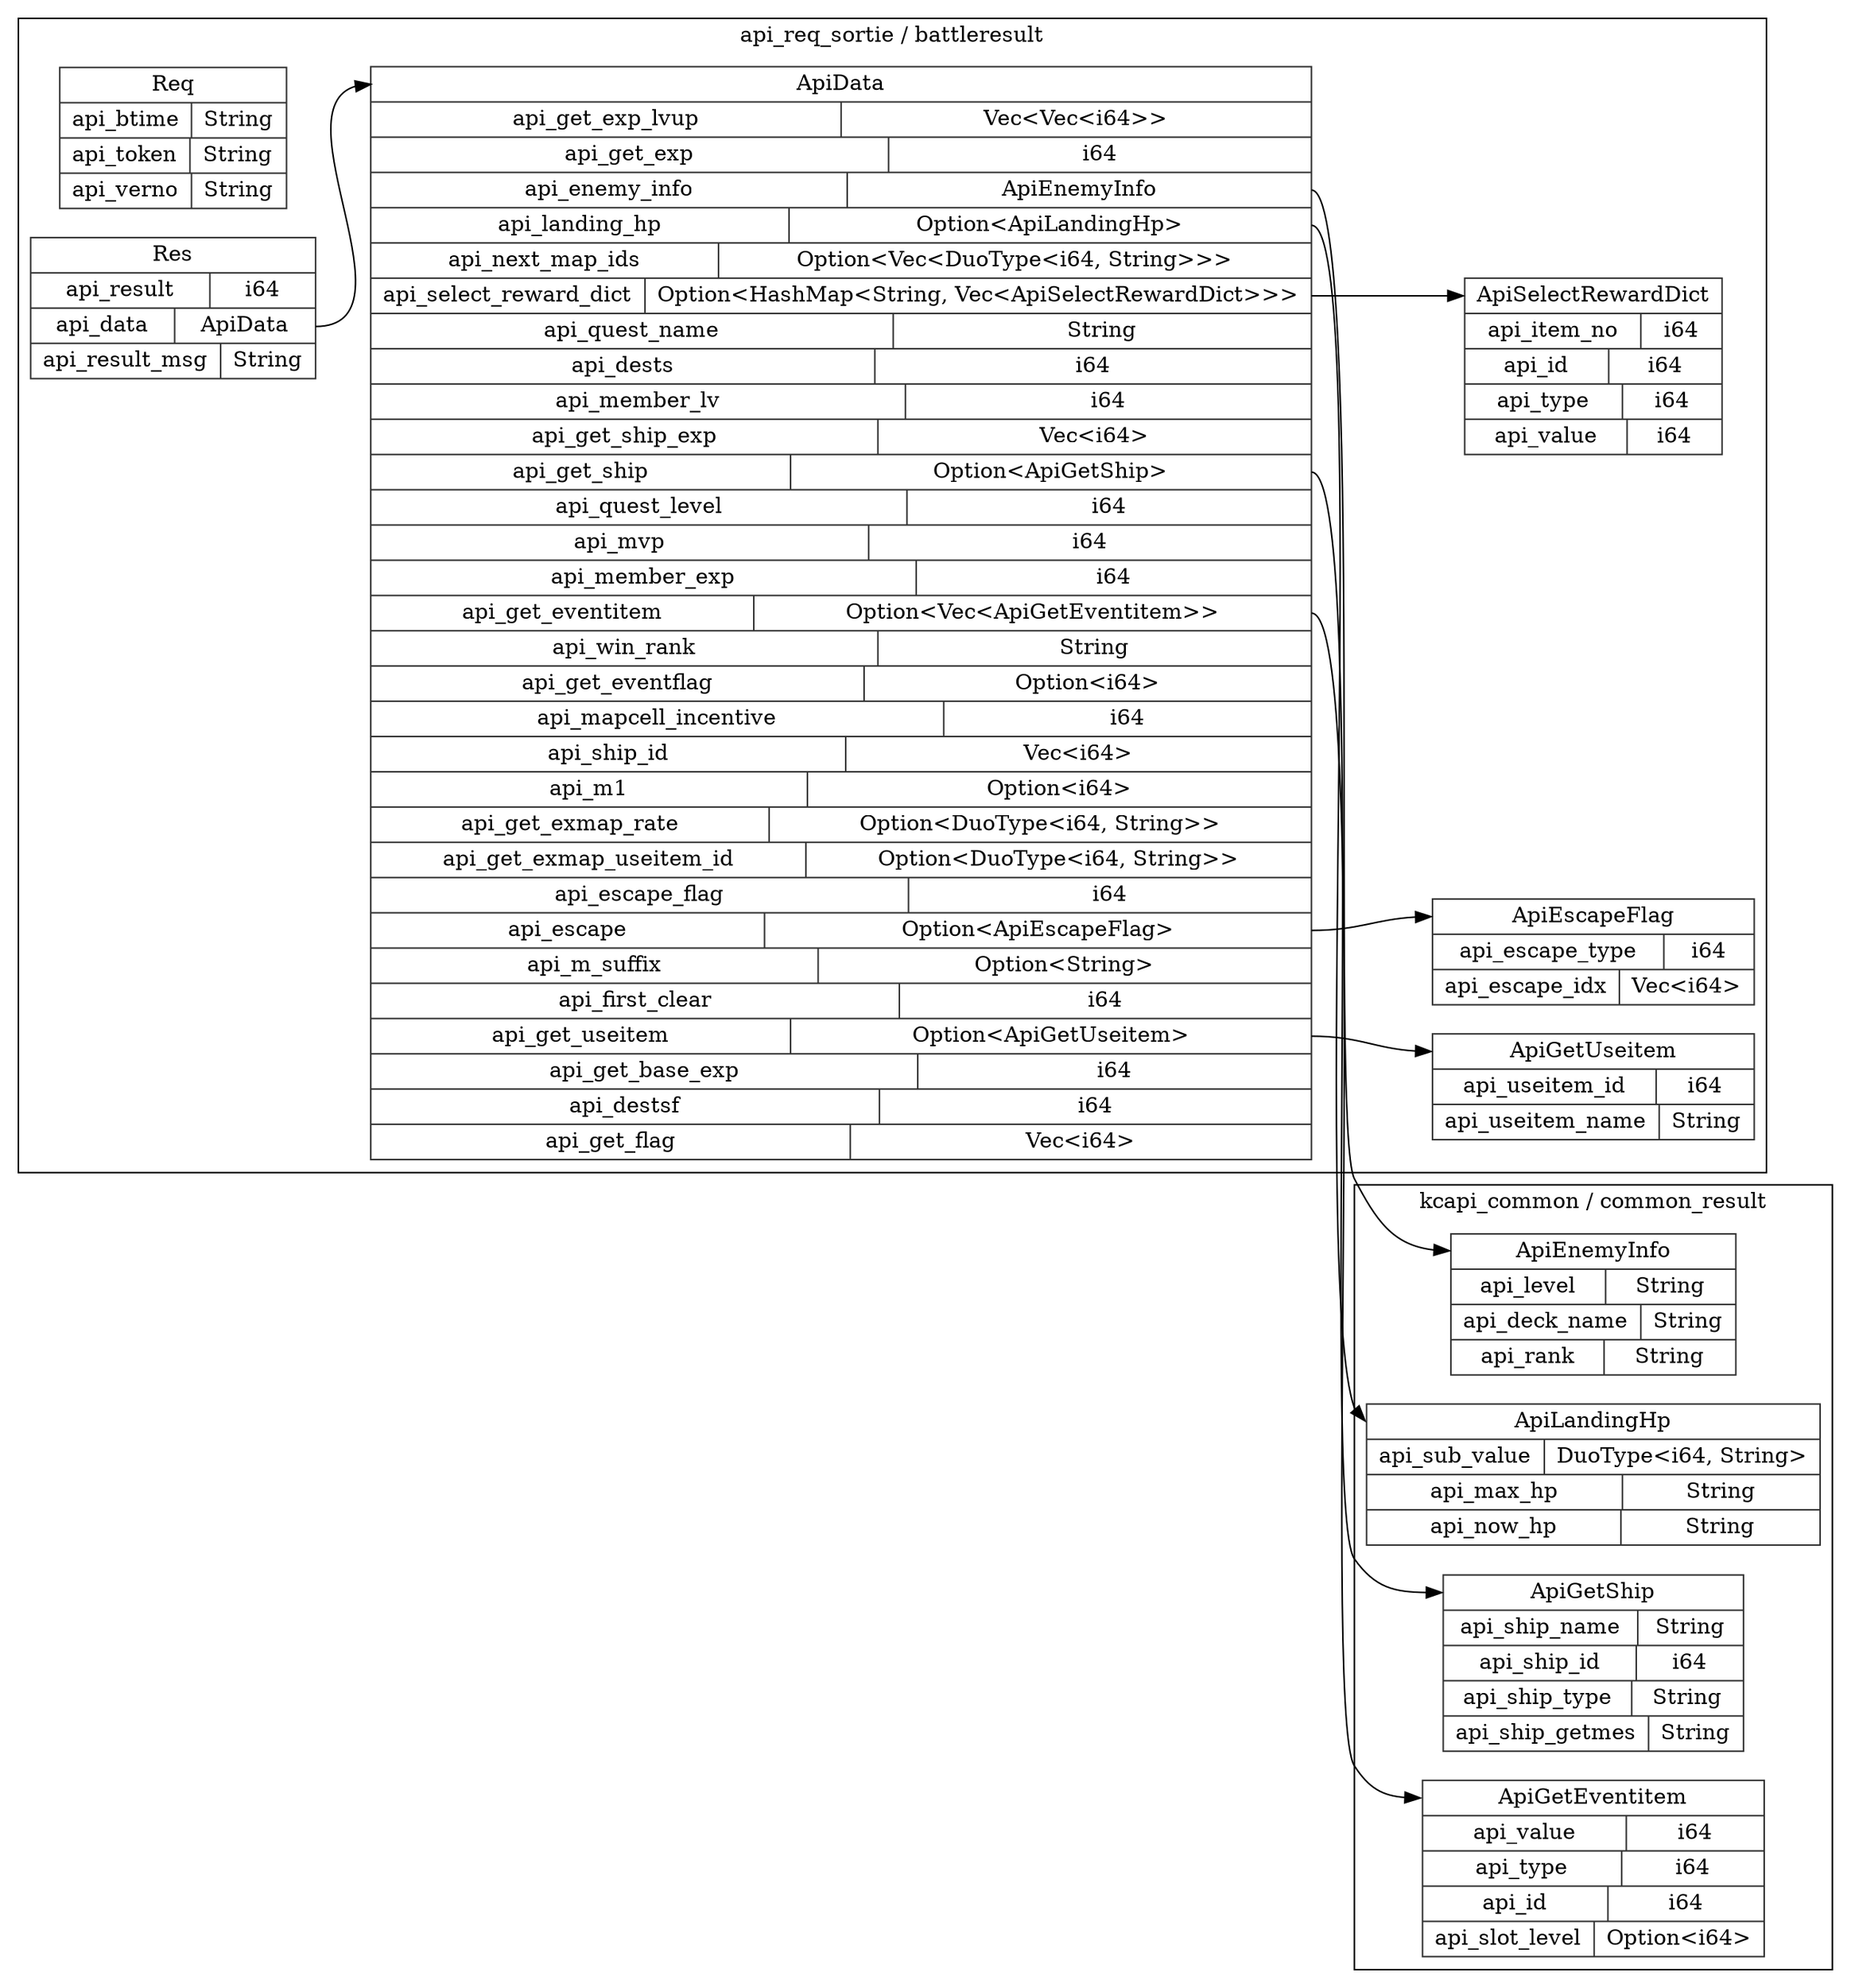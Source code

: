 digraph {
  rankdir=LR;
  subgraph cluster_0 {
    label="api_req_sortie / battleresult";
    node [style="filled", color=white, style="solid", color=gray20];
    api_req_sortie__battleresult__ApiGetUseitem [label="<ApiGetUseitem> ApiGetUseitem  | { api_useitem_id | <api_useitem_id> i64 } | { api_useitem_name | <api_useitem_name> String }", shape=record];
    api_req_sortie__battleresult__ApiData [label="<ApiData> ApiData  | { api_get_exp_lvup | <api_get_exp_lvup> Vec\<Vec\<i64\>\> } | { api_get_exp | <api_get_exp> i64 } | { api_enemy_info | <api_enemy_info> ApiEnemyInfo } | { api_landing_hp | <api_landing_hp> Option\<ApiLandingHp\> } | { api_next_map_ids | <api_next_map_ids> Option\<Vec\<DuoType\<i64, String\>\>\> } | { api_select_reward_dict | <api_select_reward_dict> Option\<HashMap\<String, Vec\<ApiSelectRewardDict\>\>\> } | { api_quest_name | <api_quest_name> String } | { api_dests | <api_dests> i64 } | { api_member_lv | <api_member_lv> i64 } | { api_get_ship_exp | <api_get_ship_exp> Vec\<i64\> } | { api_get_ship | <api_get_ship> Option\<ApiGetShip\> } | { api_quest_level | <api_quest_level> i64 } | { api_mvp | <api_mvp> i64 } | { api_member_exp | <api_member_exp> i64 } | { api_get_eventitem | <api_get_eventitem> Option\<Vec\<ApiGetEventitem\>\> } | { api_win_rank | <api_win_rank> String } | { api_get_eventflag | <api_get_eventflag> Option\<i64\> } | { api_mapcell_incentive | <api_mapcell_incentive> i64 } | { api_ship_id | <api_ship_id> Vec\<i64\> } | { api_m1 | <api_m1> Option\<i64\> } | { api_get_exmap_rate | <api_get_exmap_rate> Option\<DuoType\<i64, String\>\> } | { api_get_exmap_useitem_id | <api_get_exmap_useitem_id> Option\<DuoType\<i64, String\>\> } | { api_escape_flag | <api_escape_flag> i64 } | { api_escape | <api_escape> Option\<ApiEscapeFlag\> } | { api_m_suffix | <api_m_suffix> Option\<String\> } | { api_first_clear | <api_first_clear> i64 } | { api_get_useitem | <api_get_useitem> Option\<ApiGetUseitem\> } | { api_get_base_exp | <api_get_base_exp> i64 } | { api_destsf | <api_destsf> i64 } | { api_get_flag | <api_get_flag> Vec\<i64\> }", shape=record];
    api_req_sortie__battleresult__ApiSelectRewardDict;
    api_req_sortie__battleresult__ApiData:api_select_reward_dict:e -> api_req_sortie__battleresult__ApiSelectRewardDict:ApiSelectRewardDict:w;
    api_req_sortie__battleresult__ApiEscapeFlag;
    api_req_sortie__battleresult__ApiData:api_escape:e -> api_req_sortie__battleresult__ApiEscapeFlag:ApiEscapeFlag:w;
    api_req_sortie__battleresult__ApiData:api_get_useitem:e -> api_req_sortie__battleresult__ApiGetUseitem:ApiGetUseitem:w;
    api_req_sortie__battleresult__Req [label="<Req> Req  | { api_btime | <api_btime> String } | { api_token | <api_token> String } | { api_verno | <api_verno> String }", shape=record];
    api_req_sortie__battleresult__Res [label="<Res> Res  | { api_result | <api_result> i64 } | { api_data | <api_data> ApiData } | { api_result_msg | <api_result_msg> String }", shape=record];
    api_req_sortie__battleresult__Res:api_data:e -> api_req_sortie__battleresult__ApiData:ApiData:w;
    api_req_sortie__battleresult__ApiSelectRewardDict [label="<ApiSelectRewardDict> ApiSelectRewardDict  | { api_item_no | <api_item_no> i64 } | { api_id | <api_id> i64 } | { api_type | <api_type> i64 } | { api_value | <api_value> i64 }", shape=record];
    api_req_sortie__battleresult__ApiEscapeFlag [label="<ApiEscapeFlag> ApiEscapeFlag  | { api_escape_type | <api_escape_type> i64 } | { api_escape_idx | <api_escape_idx> Vec\<i64\> }", shape=record];
  }
  subgraph cluster_1 {
    label="kcapi_common / common_result";
    node [style="filled", color=white, style="solid", color=gray20];
    kcapi_common__common_result__ApiEnemyInfo [label="<ApiEnemyInfo> ApiEnemyInfo  | { api_level | <api_level> String } | { api_deck_name | <api_deck_name> String } | { api_rank | <api_rank> String }", shape=record];
    kcapi_common__common_result__ApiLandingHp [label="<ApiLandingHp> ApiLandingHp  | { api_sub_value | <api_sub_value> DuoType\<i64, String\> } | { api_max_hp | <api_max_hp> String } | { api_now_hp | <api_now_hp> String }", shape=record];
    kcapi_common__common_result__ApiGetShip [label="<ApiGetShip> ApiGetShip  | { api_ship_name | <api_ship_name> String } | { api_ship_id | <api_ship_id> i64 } | { api_ship_type | <api_ship_type> String } | { api_ship_getmes | <api_ship_getmes> String }", shape=record];
    kcapi_common__common_result__ApiGetEventitem [label="<ApiGetEventitem> ApiGetEventitem  | { api_value | <api_value> i64 } | { api_type | <api_type> i64 } | { api_id | <api_id> i64 } | { api_slot_level | <api_slot_level> Option\<i64\> }", shape=record];
  }
  api_req_sortie__battleresult__ApiData:api_enemy_info:e -> kcapi_common__common_result__ApiEnemyInfo:ApiEnemyInfo:w;
  api_req_sortie__battleresult__ApiData:api_landing_hp:e -> kcapi_common__common_result__ApiLandingHp:ApiLandingHp:w;
  api_req_sortie__battleresult__ApiData:api_get_ship:e -> kcapi_common__common_result__ApiGetShip:ApiGetShip:w;
  api_req_sortie__battleresult__ApiData:api_get_eventitem:e -> kcapi_common__common_result__ApiGetEventitem:ApiGetEventitem:w;
}
